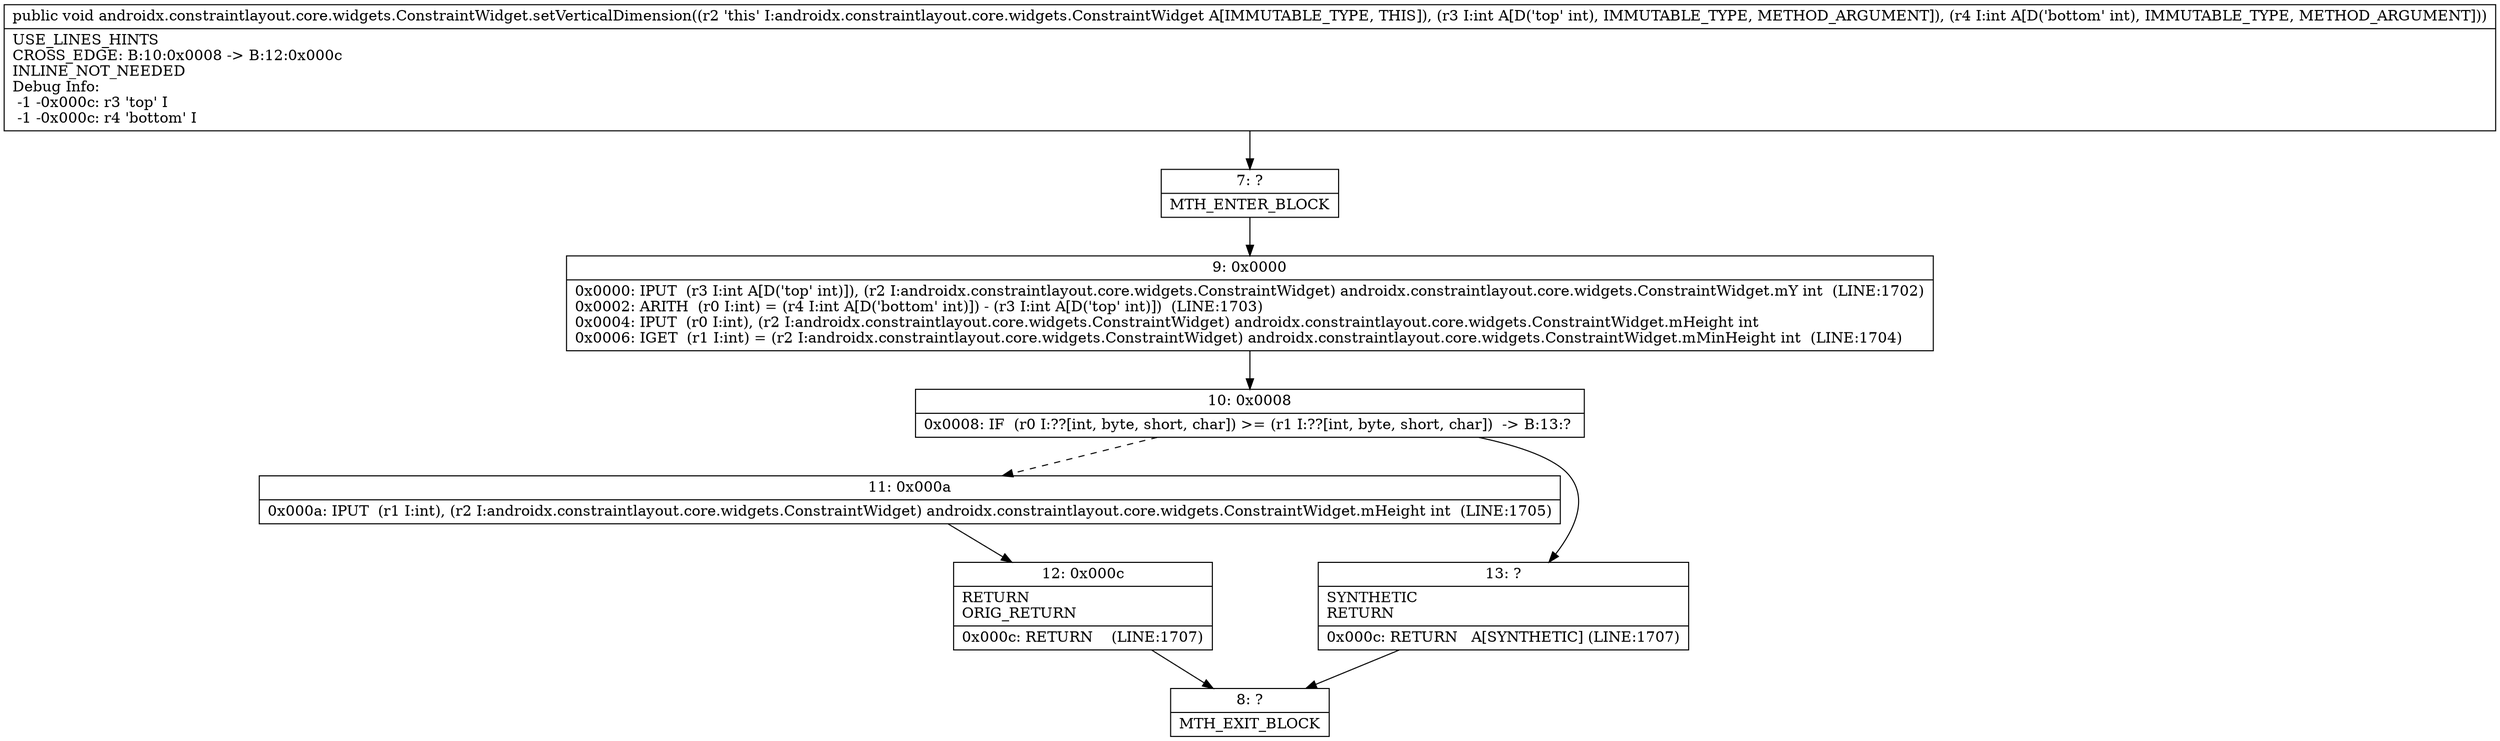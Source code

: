 digraph "CFG forandroidx.constraintlayout.core.widgets.ConstraintWidget.setVerticalDimension(II)V" {
Node_7 [shape=record,label="{7\:\ ?|MTH_ENTER_BLOCK\l}"];
Node_9 [shape=record,label="{9\:\ 0x0000|0x0000: IPUT  (r3 I:int A[D('top' int)]), (r2 I:androidx.constraintlayout.core.widgets.ConstraintWidget) androidx.constraintlayout.core.widgets.ConstraintWidget.mY int  (LINE:1702)\l0x0002: ARITH  (r0 I:int) = (r4 I:int A[D('bottom' int)]) \- (r3 I:int A[D('top' int)])  (LINE:1703)\l0x0004: IPUT  (r0 I:int), (r2 I:androidx.constraintlayout.core.widgets.ConstraintWidget) androidx.constraintlayout.core.widgets.ConstraintWidget.mHeight int \l0x0006: IGET  (r1 I:int) = (r2 I:androidx.constraintlayout.core.widgets.ConstraintWidget) androidx.constraintlayout.core.widgets.ConstraintWidget.mMinHeight int  (LINE:1704)\l}"];
Node_10 [shape=record,label="{10\:\ 0x0008|0x0008: IF  (r0 I:??[int, byte, short, char]) \>= (r1 I:??[int, byte, short, char])  \-\> B:13:? \l}"];
Node_11 [shape=record,label="{11\:\ 0x000a|0x000a: IPUT  (r1 I:int), (r2 I:androidx.constraintlayout.core.widgets.ConstraintWidget) androidx.constraintlayout.core.widgets.ConstraintWidget.mHeight int  (LINE:1705)\l}"];
Node_12 [shape=record,label="{12\:\ 0x000c|RETURN\lORIG_RETURN\l|0x000c: RETURN    (LINE:1707)\l}"];
Node_8 [shape=record,label="{8\:\ ?|MTH_EXIT_BLOCK\l}"];
Node_13 [shape=record,label="{13\:\ ?|SYNTHETIC\lRETURN\l|0x000c: RETURN   A[SYNTHETIC] (LINE:1707)\l}"];
MethodNode[shape=record,label="{public void androidx.constraintlayout.core.widgets.ConstraintWidget.setVerticalDimension((r2 'this' I:androidx.constraintlayout.core.widgets.ConstraintWidget A[IMMUTABLE_TYPE, THIS]), (r3 I:int A[D('top' int), IMMUTABLE_TYPE, METHOD_ARGUMENT]), (r4 I:int A[D('bottom' int), IMMUTABLE_TYPE, METHOD_ARGUMENT]))  | USE_LINES_HINTS\lCROSS_EDGE: B:10:0x0008 \-\> B:12:0x000c\lINLINE_NOT_NEEDED\lDebug Info:\l  \-1 \-0x000c: r3 'top' I\l  \-1 \-0x000c: r4 'bottom' I\l}"];
MethodNode -> Node_7;Node_7 -> Node_9;
Node_9 -> Node_10;
Node_10 -> Node_11[style=dashed];
Node_10 -> Node_13;
Node_11 -> Node_12;
Node_12 -> Node_8;
Node_13 -> Node_8;
}

